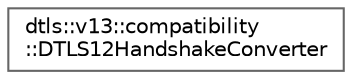 digraph "Graphical Class Hierarchy"
{
 // LATEX_PDF_SIZE
  bgcolor="transparent";
  edge [fontname=Helvetica,fontsize=10,labelfontname=Helvetica,labelfontsize=10];
  node [fontname=Helvetica,fontsize=10,shape=box,height=0.2,width=0.4];
  rankdir="LR";
  Node0 [id="Node000000",label="dtls::v13::compatibility\l::DTLS12HandshakeConverter",height=0.2,width=0.4,color="grey40", fillcolor="white", style="filled",URL="$classdtls_1_1v13_1_1compatibility_1_1DTLS12HandshakeConverter.html",tooltip="DTLS 1.2 handshake message converter."];
}
